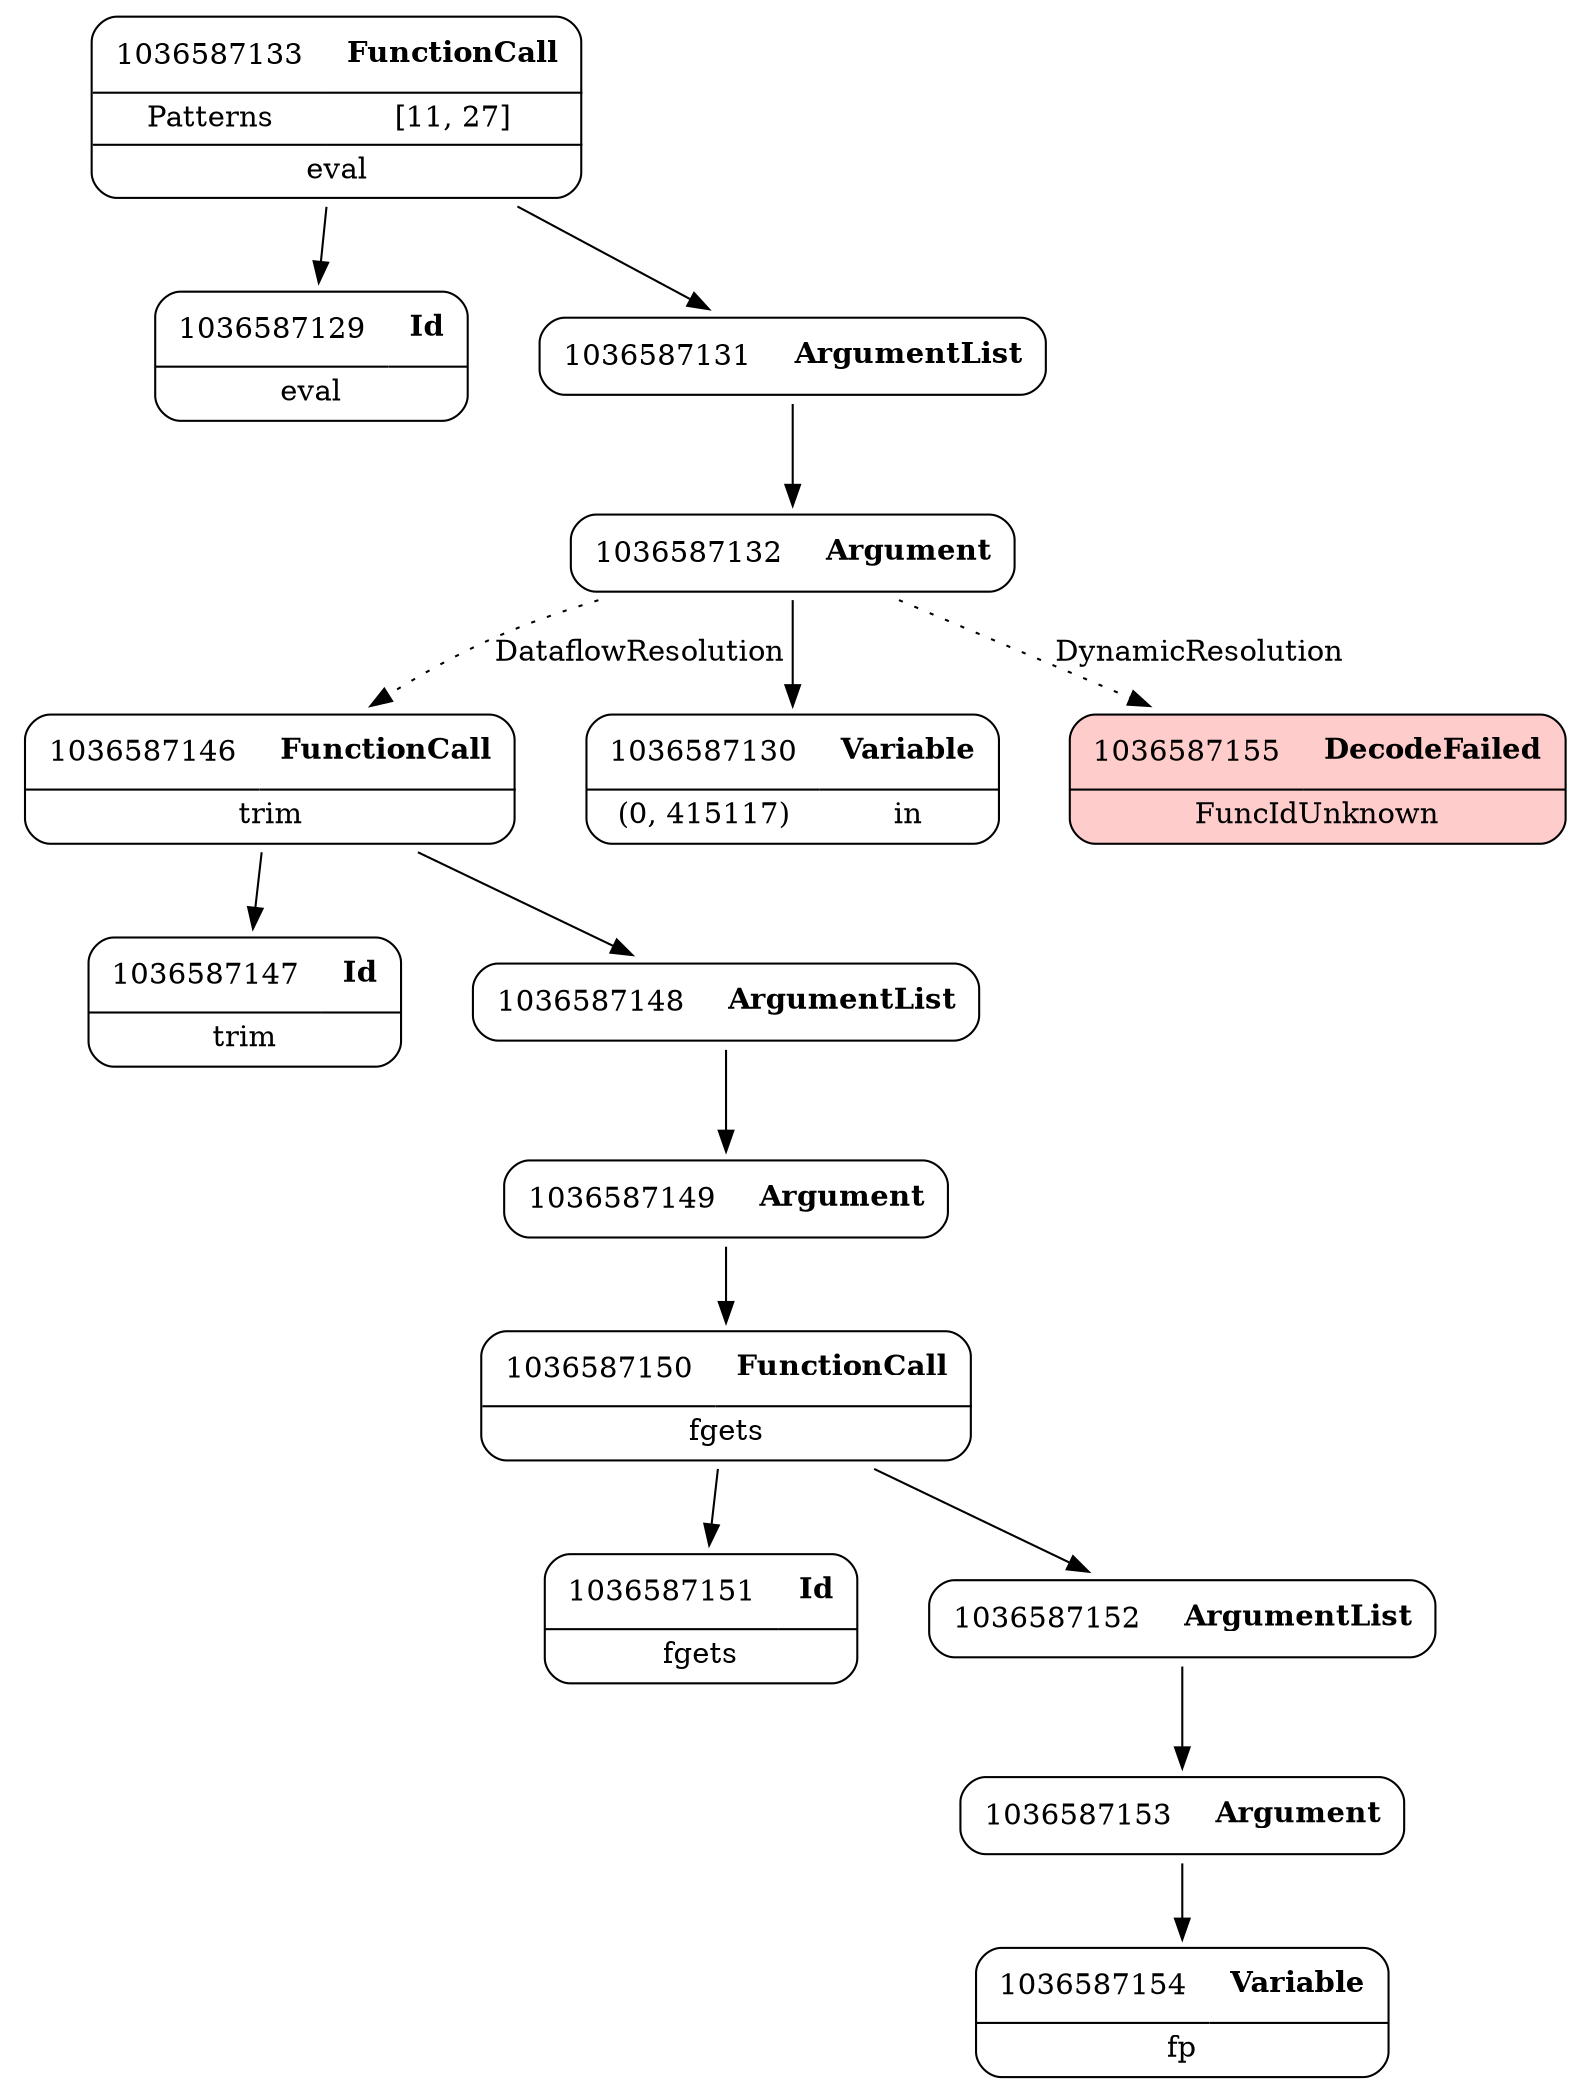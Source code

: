 digraph ast {
node [shape=none];
1036587147 [label=<<TABLE border='1' cellspacing='0' cellpadding='10' style='rounded' ><TR><TD border='0'>1036587147</TD><TD border='0'><B>Id</B></TD></TR><HR/><TR><TD border='0' cellpadding='5' colspan='2'>trim</TD></TR></TABLE>>];
1036587146 [label=<<TABLE border='1' cellspacing='0' cellpadding='10' style='rounded' ><TR><TD border='0'>1036587146</TD><TD border='0'><B>FunctionCall</B></TD></TR><HR/><TR><TD border='0' cellpadding='5' colspan='2'>trim</TD></TR></TABLE>>];
1036587146 -> 1036587147 [weight=2];
1036587146 -> 1036587148 [weight=2];
1036587149 [label=<<TABLE border='1' cellspacing='0' cellpadding='10' style='rounded' ><TR><TD border='0'>1036587149</TD><TD border='0'><B>Argument</B></TD></TR></TABLE>>];
1036587149 -> 1036587150 [weight=2];
1036587148 [label=<<TABLE border='1' cellspacing='0' cellpadding='10' style='rounded' ><TR><TD border='0'>1036587148</TD><TD border='0'><B>ArgumentList</B></TD></TR></TABLE>>];
1036587148 -> 1036587149 [weight=2];
1036587151 [label=<<TABLE border='1' cellspacing='0' cellpadding='10' style='rounded' ><TR><TD border='0'>1036587151</TD><TD border='0'><B>Id</B></TD></TR><HR/><TR><TD border='0' cellpadding='5' colspan='2'>fgets</TD></TR></TABLE>>];
1036587150 [label=<<TABLE border='1' cellspacing='0' cellpadding='10' style='rounded' ><TR><TD border='0'>1036587150</TD><TD border='0'><B>FunctionCall</B></TD></TR><HR/><TR><TD border='0' cellpadding='5' colspan='2'>fgets</TD></TR></TABLE>>];
1036587150 -> 1036587151 [weight=2];
1036587150 -> 1036587152 [weight=2];
1036587129 [label=<<TABLE border='1' cellspacing='0' cellpadding='10' style='rounded' ><TR><TD border='0'>1036587129</TD><TD border='0'><B>Id</B></TD></TR><HR/><TR><TD border='0' cellpadding='5' colspan='2'>eval</TD></TR></TABLE>>];
1036587131 [label=<<TABLE border='1' cellspacing='0' cellpadding='10' style='rounded' ><TR><TD border='0'>1036587131</TD><TD border='0'><B>ArgumentList</B></TD></TR></TABLE>>];
1036587131 -> 1036587132 [weight=2];
1036587130 [label=<<TABLE border='1' cellspacing='0' cellpadding='10' style='rounded' ><TR><TD border='0'>1036587130</TD><TD border='0'><B>Variable</B></TD></TR><HR/><TR><TD border='0' cellpadding='5'>(0, 415117)</TD><TD border='0' cellpadding='5'>in</TD></TR></TABLE>>];
1036587133 [label=<<TABLE border='1' cellspacing='0' cellpadding='10' style='rounded' ><TR><TD border='0'>1036587133</TD><TD border='0'><B>FunctionCall</B></TD></TR><HR/><TR><TD border='0' cellpadding='5'>Patterns</TD><TD border='0' cellpadding='5'>[11, 27]</TD></TR><HR/><TR><TD border='0' cellpadding='5' colspan='2'>eval</TD></TR></TABLE>>];
1036587133 -> 1036587129 [weight=2];
1036587133 -> 1036587131 [weight=2];
1036587132 [label=<<TABLE border='1' cellspacing='0' cellpadding='10' style='rounded' ><TR><TD border='0'>1036587132</TD><TD border='0'><B>Argument</B></TD></TR></TABLE>>];
1036587132 -> 1036587130 [weight=2];
1036587132 -> 1036587155 [style=dotted,label=DynamicResolution];
1036587132 -> 1036587146 [style=dotted,label=DataflowResolution];
1036587153 [label=<<TABLE border='1' cellspacing='0' cellpadding='10' style='rounded' ><TR><TD border='0'>1036587153</TD><TD border='0'><B>Argument</B></TD></TR></TABLE>>];
1036587153 -> 1036587154 [weight=2];
1036587152 [label=<<TABLE border='1' cellspacing='0' cellpadding='10' style='rounded' ><TR><TD border='0'>1036587152</TD><TD border='0'><B>ArgumentList</B></TD></TR></TABLE>>];
1036587152 -> 1036587153 [weight=2];
1036587155 [label=<<TABLE border='1' cellspacing='0' cellpadding='10' style='rounded' bgcolor='#FFCCCC' ><TR><TD border='0'>1036587155</TD><TD border='0'><B>DecodeFailed</B></TD></TR><HR/><TR><TD border='0' cellpadding='5' colspan='2'>FuncIdUnknown</TD></TR></TABLE>>];
1036587154 [label=<<TABLE border='1' cellspacing='0' cellpadding='10' style='rounded' ><TR><TD border='0'>1036587154</TD><TD border='0'><B>Variable</B></TD></TR><HR/><TR><TD border='0' cellpadding='5' colspan='2'>fp</TD></TR></TABLE>>];
}
